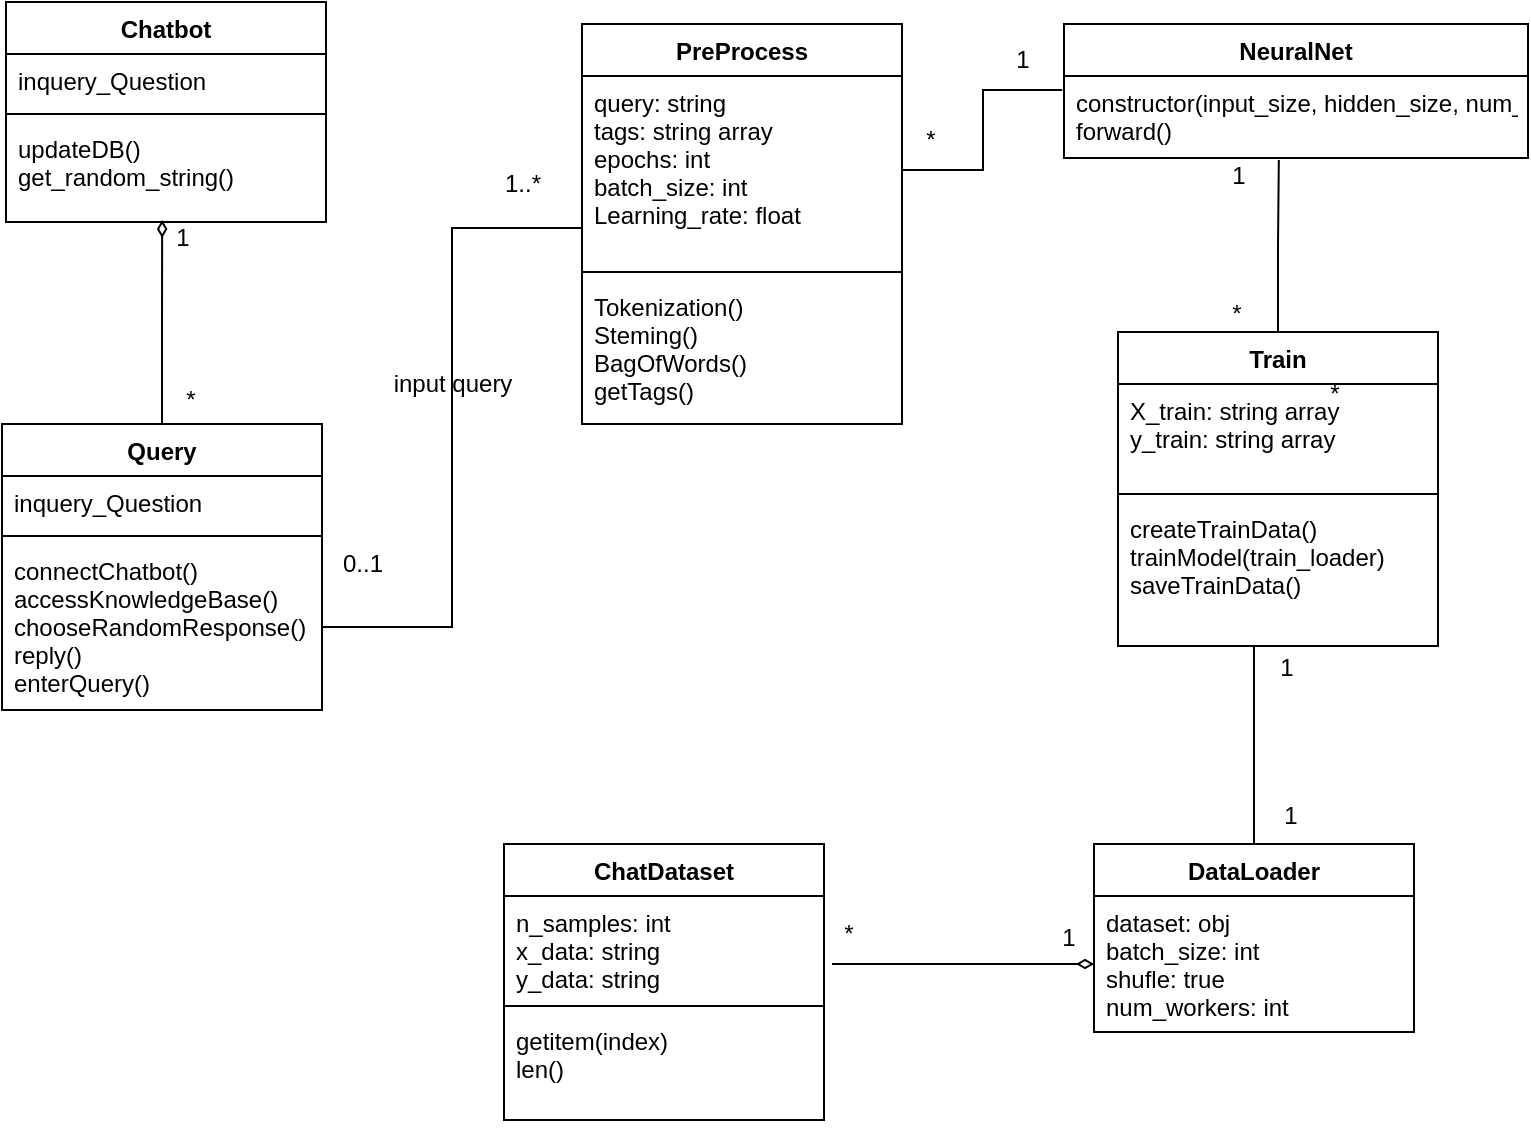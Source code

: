 <mxfile version="14.5.6" type="github">
  <diagram id="aXvW_IsibbiWYYj3BGuJ" name="Page-1">
    <mxGraphModel dx="1332" dy="802" grid="0" gridSize="10" guides="1" tooltips="1" connect="1" arrows="1" fold="1" page="1" pageScale="1" pageWidth="850" pageHeight="1100" math="0" shadow="0">
      <root>
        <mxCell id="0" />
        <mxCell id="1" parent="0" />
        <mxCell id="FnMutOkLlxp45SPG-oGJ-5" style="edgeStyle=orthogonalEdgeStyle;rounded=0;orthogonalLoop=1;jettySize=auto;html=1;entryX=0.488;entryY=0.98;entryDx=0;entryDy=0;entryPerimeter=0;endArrow=diamondThin;endFill=0;" parent="1" source="4MYSzLjGLfBnnEb-A2lM-1" target="FnMutOkLlxp45SPG-oGJ-4" edge="1">
          <mxGeometry relative="1" as="geometry" />
        </mxCell>
        <mxCell id="4MYSzLjGLfBnnEb-A2lM-1" value="Query" style="swimlane;fontStyle=1;align=center;verticalAlign=top;childLayout=stackLayout;horizontal=1;startSize=26;horizontalStack=0;resizeParent=1;resizeParentMax=0;resizeLast=0;collapsible=1;marginBottom=0;" parent="1" vertex="1">
          <mxGeometry x="80" y="340" width="160" height="143" as="geometry" />
        </mxCell>
        <mxCell id="4MYSzLjGLfBnnEb-A2lM-2" value="inquery_Question&#xa;&#xa;" style="text;strokeColor=none;fillColor=none;align=left;verticalAlign=top;spacingLeft=4;spacingRight=4;overflow=hidden;rotatable=0;points=[[0,0.5],[1,0.5]];portConstraint=eastwest;strokeWidth=20;" parent="4MYSzLjGLfBnnEb-A2lM-1" vertex="1">
          <mxGeometry y="26" width="160" height="26" as="geometry" />
        </mxCell>
        <mxCell id="4MYSzLjGLfBnnEb-A2lM-3" value="" style="line;strokeWidth=1;fillColor=none;align=left;verticalAlign=middle;spacingTop=-1;spacingLeft=3;spacingRight=3;rotatable=0;labelPosition=right;points=[];portConstraint=eastwest;" parent="4MYSzLjGLfBnnEb-A2lM-1" vertex="1">
          <mxGeometry y="52" width="160" height="8" as="geometry" />
        </mxCell>
        <mxCell id="4MYSzLjGLfBnnEb-A2lM-4" value="connectChatbot()&#xa;accessKnowledgeBase()&#xa;chooseRandomResponse()&#xa;reply()&#xa;enterQuery()" style="text;strokeColor=none;fillColor=none;align=left;verticalAlign=top;spacingLeft=4;spacingRight=4;overflow=hidden;rotatable=0;points=[[0,0.5],[1,0.5]];portConstraint=eastwest;" parent="4MYSzLjGLfBnnEb-A2lM-1" vertex="1">
          <mxGeometry y="60" width="160" height="83" as="geometry" />
        </mxCell>
        <mxCell id="4MYSzLjGLfBnnEb-A2lM-5" value="PreProcess" style="swimlane;fontStyle=1;align=center;verticalAlign=top;childLayout=stackLayout;horizontal=1;startSize=26;horizontalStack=0;resizeParent=1;resizeParentMax=0;resizeLast=0;collapsible=1;marginBottom=0;" parent="1" vertex="1">
          <mxGeometry x="370" y="140" width="160" height="200" as="geometry" />
        </mxCell>
        <mxCell id="4MYSzLjGLfBnnEb-A2lM-6" value="query: string&#xa;tags: string array&#xa;epochs: int&#xa;batch_size: int&#xa;Learning_rate: float" style="text;strokeColor=none;fillColor=none;align=left;verticalAlign=top;spacingLeft=4;spacingRight=4;overflow=hidden;rotatable=0;points=[[0,0.5],[1,0.5]];portConstraint=eastwest;" parent="4MYSzLjGLfBnnEb-A2lM-5" vertex="1">
          <mxGeometry y="26" width="160" height="94" as="geometry" />
        </mxCell>
        <mxCell id="4MYSzLjGLfBnnEb-A2lM-7" value="" style="line;strokeWidth=1;fillColor=none;align=left;verticalAlign=middle;spacingTop=-1;spacingLeft=3;spacingRight=3;rotatable=0;labelPosition=right;points=[];portConstraint=eastwest;" parent="4MYSzLjGLfBnnEb-A2lM-5" vertex="1">
          <mxGeometry y="120" width="160" height="8" as="geometry" />
        </mxCell>
        <mxCell id="4MYSzLjGLfBnnEb-A2lM-8" value="Tokenization()&#xa;Steming()&#xa;BagOfWords()&#xa;getTags()" style="text;strokeColor=none;fillColor=none;align=left;verticalAlign=top;spacingLeft=4;spacingRight=4;overflow=hidden;rotatable=0;points=[[0,0.5],[1,0.5]];portConstraint=eastwest;" parent="4MYSzLjGLfBnnEb-A2lM-5" vertex="1">
          <mxGeometry y="128" width="160" height="72" as="geometry" />
        </mxCell>
        <mxCell id="4MYSzLjGLfBnnEb-A2lM-17" style="edgeStyle=orthogonalEdgeStyle;rounded=0;orthogonalLoop=1;jettySize=auto;html=1;entryX=0;entryY=0.809;entryDx=0;entryDy=0;entryPerimeter=0;endArrow=none;endFill=0;" parent="1" source="4MYSzLjGLfBnnEb-A2lM-4" target="4MYSzLjGLfBnnEb-A2lM-6" edge="1">
          <mxGeometry relative="1" as="geometry" />
        </mxCell>
        <mxCell id="4MYSzLjGLfBnnEb-A2lM-18" value="0..1" style="text;html=1;align=center;verticalAlign=middle;resizable=0;points=[];autosize=1;" parent="1" vertex="1">
          <mxGeometry x="240" y="400" width="40" height="20" as="geometry" />
        </mxCell>
        <mxCell id="4MYSzLjGLfBnnEb-A2lM-19" value="input query" style="text;html=1;align=center;verticalAlign=middle;resizable=0;points=[];autosize=1;" parent="1" vertex="1">
          <mxGeometry x="270" y="310" width="70" height="20" as="geometry" />
        </mxCell>
        <mxCell id="4MYSzLjGLfBnnEb-A2lM-20" value="1..*" style="text;html=1;align=center;verticalAlign=middle;resizable=0;points=[];autosize=1;" parent="1" vertex="1">
          <mxGeometry x="325" y="210" width="30" height="20" as="geometry" />
        </mxCell>
        <mxCell id="FnMutOkLlxp45SPG-oGJ-1" value="Chatbot" style="swimlane;fontStyle=1;align=center;verticalAlign=top;childLayout=stackLayout;horizontal=1;startSize=26;horizontalStack=0;resizeParent=1;resizeParentMax=0;resizeLast=0;collapsible=1;marginBottom=0;" parent="1" vertex="1">
          <mxGeometry x="82" y="129" width="160" height="110" as="geometry" />
        </mxCell>
        <mxCell id="FnMutOkLlxp45SPG-oGJ-2" value="inquery_Question&#xa;&#xa;" style="text;strokeColor=none;fillColor=none;align=left;verticalAlign=top;spacingLeft=4;spacingRight=4;overflow=hidden;rotatable=0;points=[[0,0.5],[1,0.5]];portConstraint=eastwest;strokeWidth=20;" parent="FnMutOkLlxp45SPG-oGJ-1" vertex="1">
          <mxGeometry y="26" width="160" height="26" as="geometry" />
        </mxCell>
        <mxCell id="FnMutOkLlxp45SPG-oGJ-3" value="" style="line;strokeWidth=1;fillColor=none;align=left;verticalAlign=middle;spacingTop=-1;spacingLeft=3;spacingRight=3;rotatable=0;labelPosition=right;points=[];portConstraint=eastwest;" parent="FnMutOkLlxp45SPG-oGJ-1" vertex="1">
          <mxGeometry y="52" width="160" height="8" as="geometry" />
        </mxCell>
        <mxCell id="FnMutOkLlxp45SPG-oGJ-4" value="updateDB()&#xa;get_random_string()" style="text;strokeColor=none;fillColor=none;align=left;verticalAlign=top;spacingLeft=4;spacingRight=4;overflow=hidden;rotatable=0;points=[[0,0.5],[1,0.5]];portConstraint=eastwest;" parent="FnMutOkLlxp45SPG-oGJ-1" vertex="1">
          <mxGeometry y="60" width="160" height="50" as="geometry" />
        </mxCell>
        <mxCell id="FnMutOkLlxp45SPG-oGJ-6" value="*" style="text;html=1;align=center;verticalAlign=middle;resizable=0;points=[];autosize=1;" parent="1" vertex="1">
          <mxGeometry x="738" y="316" width="15" height="18" as="geometry" />
        </mxCell>
        <mxCell id="FnMutOkLlxp45SPG-oGJ-8" value="1" style="text;html=1;align=center;verticalAlign=middle;resizable=0;points=[];autosize=1;" parent="1" vertex="1">
          <mxGeometry x="161" y="238" width="17" height="18" as="geometry" />
        </mxCell>
        <mxCell id="FnMutOkLlxp45SPG-oGJ-9" value="*" style="text;html=1;align=center;verticalAlign=middle;resizable=0;points=[];autosize=1;" parent="1" vertex="1">
          <mxGeometry x="166" y="319" width="15" height="18" as="geometry" />
        </mxCell>
        <mxCell id="FnMutOkLlxp45SPG-oGJ-10" value="NeuralNet" style="swimlane;fontStyle=1;align=center;verticalAlign=top;childLayout=stackLayout;horizontal=1;startSize=26;horizontalStack=0;resizeParent=1;resizeParentMax=0;resizeLast=0;collapsible=1;marginBottom=0;" parent="1" vertex="1">
          <mxGeometry x="611" y="140" width="232" height="67" as="geometry" />
        </mxCell>
        <mxCell id="FnMutOkLlxp45SPG-oGJ-13" value="constructor(input_size, hidden_size, num_classes)&#xa;forward()" style="text;strokeColor=none;fillColor=none;align=left;verticalAlign=top;spacingLeft=4;spacingRight=4;overflow=hidden;rotatable=0;points=[[0,0.5],[1,0.5]];portConstraint=eastwest;" parent="FnMutOkLlxp45SPG-oGJ-10" vertex="1">
          <mxGeometry y="26" width="232" height="41" as="geometry" />
        </mxCell>
        <mxCell id="w5ga8JoCR-YHMcxZ_dt_-6" style="edgeStyle=orthogonalEdgeStyle;rounded=0;orthogonalLoop=1;jettySize=auto;html=1;entryX=0.463;entryY=1.024;entryDx=0;entryDy=0;entryPerimeter=0;endArrow=none;endFill=0;" edge="1" parent="1" source="w5ga8JoCR-YHMcxZ_dt_-1" target="FnMutOkLlxp45SPG-oGJ-13">
          <mxGeometry relative="1" as="geometry" />
        </mxCell>
        <mxCell id="w5ga8JoCR-YHMcxZ_dt_-1" value="Train" style="swimlane;fontStyle=1;align=center;verticalAlign=top;childLayout=stackLayout;horizontal=1;startSize=26;horizontalStack=0;resizeParent=1;resizeParentMax=0;resizeLast=0;collapsible=1;marginBottom=0;" vertex="1" parent="1">
          <mxGeometry x="638" y="294" width="160" height="157" as="geometry" />
        </mxCell>
        <mxCell id="w5ga8JoCR-YHMcxZ_dt_-2" value="X_train: string array&#xa;y_train: string array" style="text;strokeColor=none;fillColor=none;align=left;verticalAlign=top;spacingLeft=4;spacingRight=4;overflow=hidden;rotatable=0;points=[[0,0.5],[1,0.5]];portConstraint=eastwest;" vertex="1" parent="w5ga8JoCR-YHMcxZ_dt_-1">
          <mxGeometry y="26" width="160" height="51" as="geometry" />
        </mxCell>
        <mxCell id="w5ga8JoCR-YHMcxZ_dt_-3" value="" style="line;strokeWidth=1;fillColor=none;align=left;verticalAlign=middle;spacingTop=-1;spacingLeft=3;spacingRight=3;rotatable=0;labelPosition=right;points=[];portConstraint=eastwest;" vertex="1" parent="w5ga8JoCR-YHMcxZ_dt_-1">
          <mxGeometry y="77" width="160" height="8" as="geometry" />
        </mxCell>
        <mxCell id="w5ga8JoCR-YHMcxZ_dt_-4" value="createTrainData()&#xa;trainModel(train_loader)&#xa;saveTrainData()" style="text;strokeColor=none;fillColor=none;align=left;verticalAlign=top;spacingLeft=4;spacingRight=4;overflow=hidden;rotatable=0;points=[[0,0.5],[1,0.5]];portConstraint=eastwest;" vertex="1" parent="w5ga8JoCR-YHMcxZ_dt_-1">
          <mxGeometry y="85" width="160" height="72" as="geometry" />
        </mxCell>
        <mxCell id="w5ga8JoCR-YHMcxZ_dt_-7" value="1" style="text;html=1;align=center;verticalAlign=middle;resizable=0;points=[];autosize=1;" vertex="1" parent="1">
          <mxGeometry x="689" y="207" width="17" height="18" as="geometry" />
        </mxCell>
        <mxCell id="w5ga8JoCR-YHMcxZ_dt_-8" value="*" style="text;html=1;align=center;verticalAlign=middle;resizable=0;points=[];autosize=1;" vertex="1" parent="1">
          <mxGeometry x="689" y="276" width="15" height="18" as="geometry" />
        </mxCell>
        <mxCell id="w5ga8JoCR-YHMcxZ_dt_-9" value="ChatDataset" style="swimlane;fontStyle=1;align=center;verticalAlign=top;childLayout=stackLayout;horizontal=1;startSize=26;horizontalStack=0;resizeParent=1;resizeParentMax=0;resizeLast=0;collapsible=1;marginBottom=0;" vertex="1" parent="1">
          <mxGeometry x="331" y="550" width="160" height="138" as="geometry" />
        </mxCell>
        <mxCell id="w5ga8JoCR-YHMcxZ_dt_-10" value="n_samples: int&#xa;x_data: string&#xa;y_data: string" style="text;strokeColor=none;fillColor=none;align=left;verticalAlign=top;spacingLeft=4;spacingRight=4;overflow=hidden;rotatable=0;points=[[0,0.5],[1,0.5]];portConstraint=eastwest;" vertex="1" parent="w5ga8JoCR-YHMcxZ_dt_-9">
          <mxGeometry y="26" width="160" height="51" as="geometry" />
        </mxCell>
        <mxCell id="w5ga8JoCR-YHMcxZ_dt_-11" value="" style="line;strokeWidth=1;fillColor=none;align=left;verticalAlign=middle;spacingTop=-1;spacingLeft=3;spacingRight=3;rotatable=0;labelPosition=right;points=[];portConstraint=eastwest;" vertex="1" parent="w5ga8JoCR-YHMcxZ_dt_-9">
          <mxGeometry y="77" width="160" height="8" as="geometry" />
        </mxCell>
        <mxCell id="w5ga8JoCR-YHMcxZ_dt_-12" value="getitem(index)&#xa;len()" style="text;strokeColor=none;fillColor=none;align=left;verticalAlign=top;spacingLeft=4;spacingRight=4;overflow=hidden;rotatable=0;points=[[0,0.5],[1,0.5]];portConstraint=eastwest;" vertex="1" parent="w5ga8JoCR-YHMcxZ_dt_-9">
          <mxGeometry y="85" width="160" height="53" as="geometry" />
        </mxCell>
        <mxCell id="w5ga8JoCR-YHMcxZ_dt_-20" style="edgeStyle=orthogonalEdgeStyle;rounded=0;orthogonalLoop=1;jettySize=auto;html=1;startArrow=none;startFill=0;endArrow=none;endFill=0;" edge="1" parent="1" source="w5ga8JoCR-YHMcxZ_dt_-13" target="w5ga8JoCR-YHMcxZ_dt_-4">
          <mxGeometry relative="1" as="geometry">
            <Array as="points">
              <mxPoint x="706" y="479" />
              <mxPoint x="706" y="479" />
            </Array>
          </mxGeometry>
        </mxCell>
        <mxCell id="w5ga8JoCR-YHMcxZ_dt_-13" value="DataLoader" style="swimlane;fontStyle=1;align=center;verticalAlign=top;childLayout=stackLayout;horizontal=1;startSize=26;horizontalStack=0;resizeParent=1;resizeParentMax=0;resizeLast=0;collapsible=1;marginBottom=0;" vertex="1" parent="1">
          <mxGeometry x="626" y="550" width="160" height="94" as="geometry" />
        </mxCell>
        <mxCell id="w5ga8JoCR-YHMcxZ_dt_-14" value="dataset: obj&#xa;batch_size: int&#xa;shufle: true&#xa;num_workers: int" style="text;strokeColor=none;fillColor=none;align=left;verticalAlign=top;spacingLeft=4;spacingRight=4;overflow=hidden;rotatable=0;points=[[0,0.5],[1,0.5]];portConstraint=eastwest;" vertex="1" parent="w5ga8JoCR-YHMcxZ_dt_-13">
          <mxGeometry y="26" width="160" height="68" as="geometry" />
        </mxCell>
        <mxCell id="w5ga8JoCR-YHMcxZ_dt_-17" style="edgeStyle=orthogonalEdgeStyle;rounded=0;orthogonalLoop=1;jettySize=auto;html=1;entryX=1.025;entryY=0.667;entryDx=0;entryDy=0;entryPerimeter=0;endArrow=none;endFill=0;startArrow=diamondThin;startFill=0;" edge="1" parent="1" source="w5ga8JoCR-YHMcxZ_dt_-14" target="w5ga8JoCR-YHMcxZ_dt_-10">
          <mxGeometry relative="1" as="geometry" />
        </mxCell>
        <mxCell id="w5ga8JoCR-YHMcxZ_dt_-18" value="1" style="text;html=1;align=center;verticalAlign=middle;resizable=0;points=[];autosize=1;" vertex="1" parent="1">
          <mxGeometry x="604" y="588" width="17" height="18" as="geometry" />
        </mxCell>
        <mxCell id="w5ga8JoCR-YHMcxZ_dt_-19" value="*" style="text;html=1;align=center;verticalAlign=middle;resizable=0;points=[];autosize=1;" vertex="1" parent="1">
          <mxGeometry x="495" y="586" width="15" height="18" as="geometry" />
        </mxCell>
        <mxCell id="w5ga8JoCR-YHMcxZ_dt_-21" value="1" style="text;html=1;align=center;verticalAlign=middle;resizable=0;points=[];autosize=1;" vertex="1" parent="1">
          <mxGeometry x="715" y="527" width="17" height="18" as="geometry" />
        </mxCell>
        <mxCell id="w5ga8JoCR-YHMcxZ_dt_-22" value="1" style="text;html=1;align=center;verticalAlign=middle;resizable=0;points=[];autosize=1;" vertex="1" parent="1">
          <mxGeometry x="713" y="453" width="17" height="18" as="geometry" />
        </mxCell>
        <mxCell id="w5ga8JoCR-YHMcxZ_dt_-23" style="edgeStyle=orthogonalEdgeStyle;rounded=0;orthogonalLoop=1;jettySize=auto;html=1;entryX=-0.004;entryY=0.171;entryDx=0;entryDy=0;entryPerimeter=0;startArrow=none;startFill=0;endArrow=none;endFill=0;" edge="1" parent="1" source="4MYSzLjGLfBnnEb-A2lM-6" target="FnMutOkLlxp45SPG-oGJ-13">
          <mxGeometry relative="1" as="geometry" />
        </mxCell>
        <mxCell id="w5ga8JoCR-YHMcxZ_dt_-24" value="*" style="text;html=1;align=center;verticalAlign=middle;resizable=0;points=[];autosize=1;" vertex="1" parent="1">
          <mxGeometry x="536" y="189" width="15" height="18" as="geometry" />
        </mxCell>
        <mxCell id="w5ga8JoCR-YHMcxZ_dt_-25" value="1" style="text;html=1;align=center;verticalAlign=middle;resizable=0;points=[];autosize=1;" vertex="1" parent="1">
          <mxGeometry x="581" y="149" width="17" height="18" as="geometry" />
        </mxCell>
      </root>
    </mxGraphModel>
  </diagram>
</mxfile>
